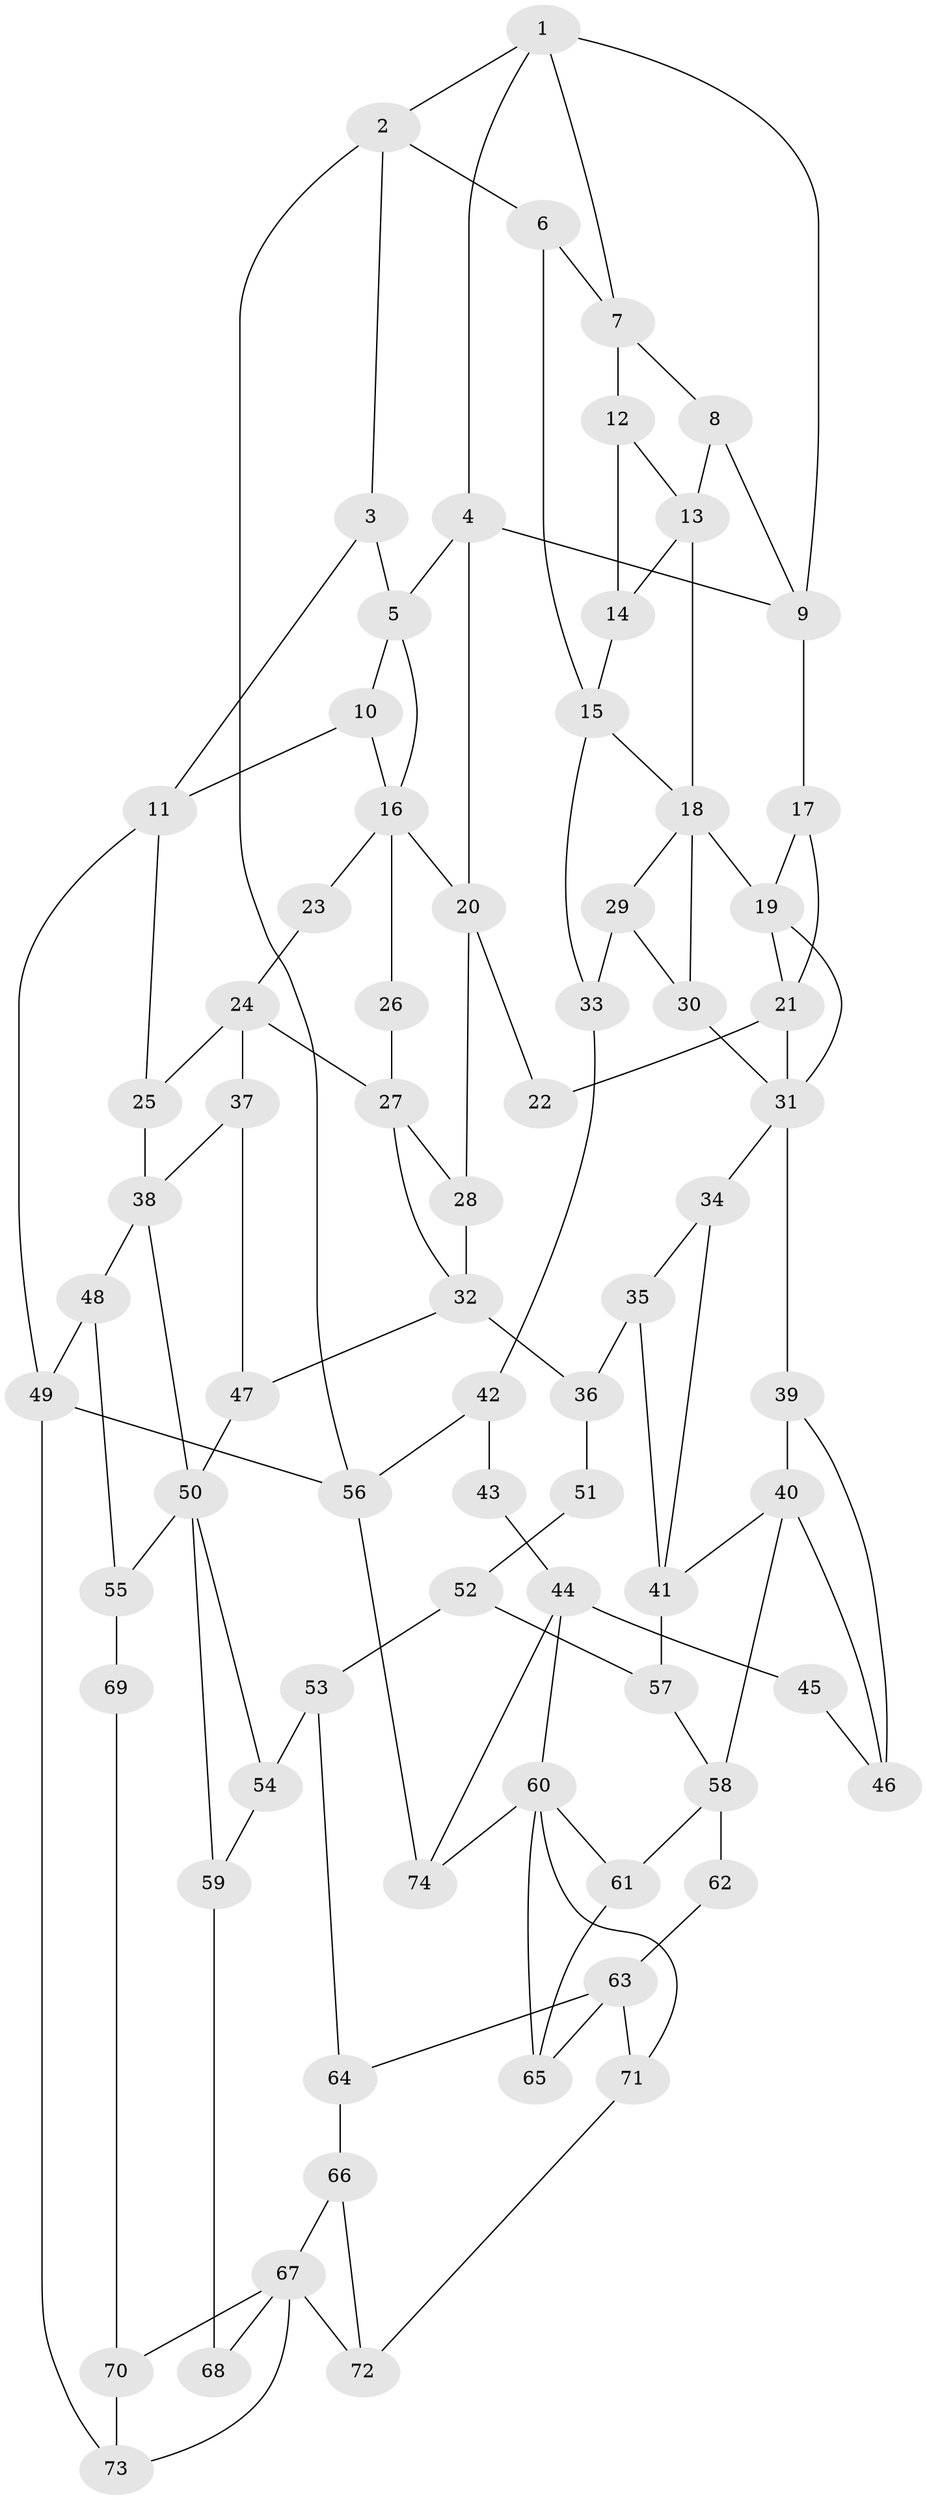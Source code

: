 // original degree distribution, {3: 0.027210884353741496, 6: 0.24489795918367346, 4: 0.23809523809523808, 5: 0.4897959183673469}
// Generated by graph-tools (version 1.1) at 2025/38/03/09/25 02:38:30]
// undirected, 74 vertices, 124 edges
graph export_dot {
graph [start="1"]
  node [color=gray90,style=filled];
  1;
  2;
  3;
  4;
  5;
  6;
  7;
  8;
  9;
  10;
  11;
  12;
  13;
  14;
  15;
  16;
  17;
  18;
  19;
  20;
  21;
  22;
  23;
  24;
  25;
  26;
  27;
  28;
  29;
  30;
  31;
  32;
  33;
  34;
  35;
  36;
  37;
  38;
  39;
  40;
  41;
  42;
  43;
  44;
  45;
  46;
  47;
  48;
  49;
  50;
  51;
  52;
  53;
  54;
  55;
  56;
  57;
  58;
  59;
  60;
  61;
  62;
  63;
  64;
  65;
  66;
  67;
  68;
  69;
  70;
  71;
  72;
  73;
  74;
  1 -- 2 [weight=1.0];
  1 -- 4 [weight=1.0];
  1 -- 7 [weight=1.0];
  1 -- 9 [weight=1.0];
  2 -- 3 [weight=1.0];
  2 -- 6 [weight=1.0];
  2 -- 56 [weight=1.0];
  3 -- 5 [weight=2.0];
  3 -- 11 [weight=1.0];
  4 -- 5 [weight=2.0];
  4 -- 9 [weight=1.0];
  4 -- 20 [weight=1.0];
  5 -- 10 [weight=1.0];
  5 -- 16 [weight=1.0];
  6 -- 7 [weight=1.0];
  6 -- 15 [weight=1.0];
  7 -- 8 [weight=1.0];
  7 -- 12 [weight=1.0];
  8 -- 9 [weight=1.0];
  8 -- 13 [weight=1.0];
  9 -- 17 [weight=2.0];
  10 -- 11 [weight=1.0];
  10 -- 16 [weight=1.0];
  11 -- 25 [weight=1.0];
  11 -- 49 [weight=1.0];
  12 -- 13 [weight=1.0];
  12 -- 14 [weight=2.0];
  13 -- 14 [weight=1.0];
  13 -- 18 [weight=1.0];
  14 -- 15 [weight=1.0];
  15 -- 18 [weight=1.0];
  15 -- 33 [weight=1.0];
  16 -- 20 [weight=1.0];
  16 -- 23 [weight=1.0];
  16 -- 26 [weight=1.0];
  17 -- 19 [weight=1.0];
  17 -- 21 [weight=2.0];
  18 -- 19 [weight=2.0];
  18 -- 29 [weight=1.0];
  18 -- 30 [weight=1.0];
  19 -- 21 [weight=1.0];
  19 -- 31 [weight=1.0];
  20 -- 22 [weight=1.0];
  20 -- 28 [weight=1.0];
  21 -- 22 [weight=2.0];
  21 -- 31 [weight=1.0];
  23 -- 24 [weight=2.0];
  24 -- 25 [weight=1.0];
  24 -- 27 [weight=2.0];
  24 -- 37 [weight=1.0];
  25 -- 38 [weight=2.0];
  26 -- 27 [weight=2.0];
  27 -- 28 [weight=1.0];
  27 -- 32 [weight=1.0];
  28 -- 32 [weight=1.0];
  29 -- 30 [weight=1.0];
  29 -- 33 [weight=1.0];
  30 -- 31 [weight=1.0];
  31 -- 34 [weight=1.0];
  31 -- 39 [weight=1.0];
  32 -- 36 [weight=2.0];
  32 -- 47 [weight=1.0];
  33 -- 42 [weight=1.0];
  34 -- 35 [weight=1.0];
  34 -- 41 [weight=1.0];
  35 -- 36 [weight=2.0];
  35 -- 41 [weight=1.0];
  36 -- 51 [weight=2.0];
  37 -- 38 [weight=1.0];
  37 -- 47 [weight=1.0];
  38 -- 48 [weight=1.0];
  38 -- 50 [weight=1.0];
  39 -- 40 [weight=1.0];
  39 -- 46 [weight=1.0];
  40 -- 41 [weight=2.0];
  40 -- 46 [weight=1.0];
  40 -- 58 [weight=2.0];
  41 -- 57 [weight=1.0];
  42 -- 43 [weight=1.0];
  42 -- 56 [weight=1.0];
  43 -- 44 [weight=2.0];
  44 -- 45 [weight=2.0];
  44 -- 60 [weight=1.0];
  44 -- 74 [weight=1.0];
  45 -- 46 [weight=1.0];
  47 -- 50 [weight=1.0];
  48 -- 49 [weight=1.0];
  48 -- 55 [weight=1.0];
  49 -- 56 [weight=1.0];
  49 -- 73 [weight=1.0];
  50 -- 54 [weight=1.0];
  50 -- 55 [weight=1.0];
  50 -- 59 [weight=1.0];
  51 -- 52 [weight=1.0];
  52 -- 53 [weight=1.0];
  52 -- 57 [weight=1.0];
  53 -- 54 [weight=1.0];
  53 -- 64 [weight=1.0];
  54 -- 59 [weight=1.0];
  55 -- 69 [weight=2.0];
  56 -- 74 [weight=1.0];
  57 -- 58 [weight=1.0];
  58 -- 61 [weight=1.0];
  58 -- 62 [weight=1.0];
  59 -- 68 [weight=1.0];
  60 -- 61 [weight=1.0];
  60 -- 65 [weight=2.0];
  60 -- 71 [weight=1.0];
  60 -- 74 [weight=1.0];
  61 -- 65 [weight=1.0];
  62 -- 63 [weight=2.0];
  63 -- 64 [weight=1.0];
  63 -- 65 [weight=2.0];
  63 -- 71 [weight=1.0];
  64 -- 66 [weight=1.0];
  66 -- 67 [weight=1.0];
  66 -- 72 [weight=1.0];
  67 -- 68 [weight=2.0];
  67 -- 70 [weight=1.0];
  67 -- 72 [weight=1.0];
  67 -- 73 [weight=1.0];
  69 -- 70 [weight=1.0];
  70 -- 73 [weight=1.0];
  71 -- 72 [weight=1.0];
}
